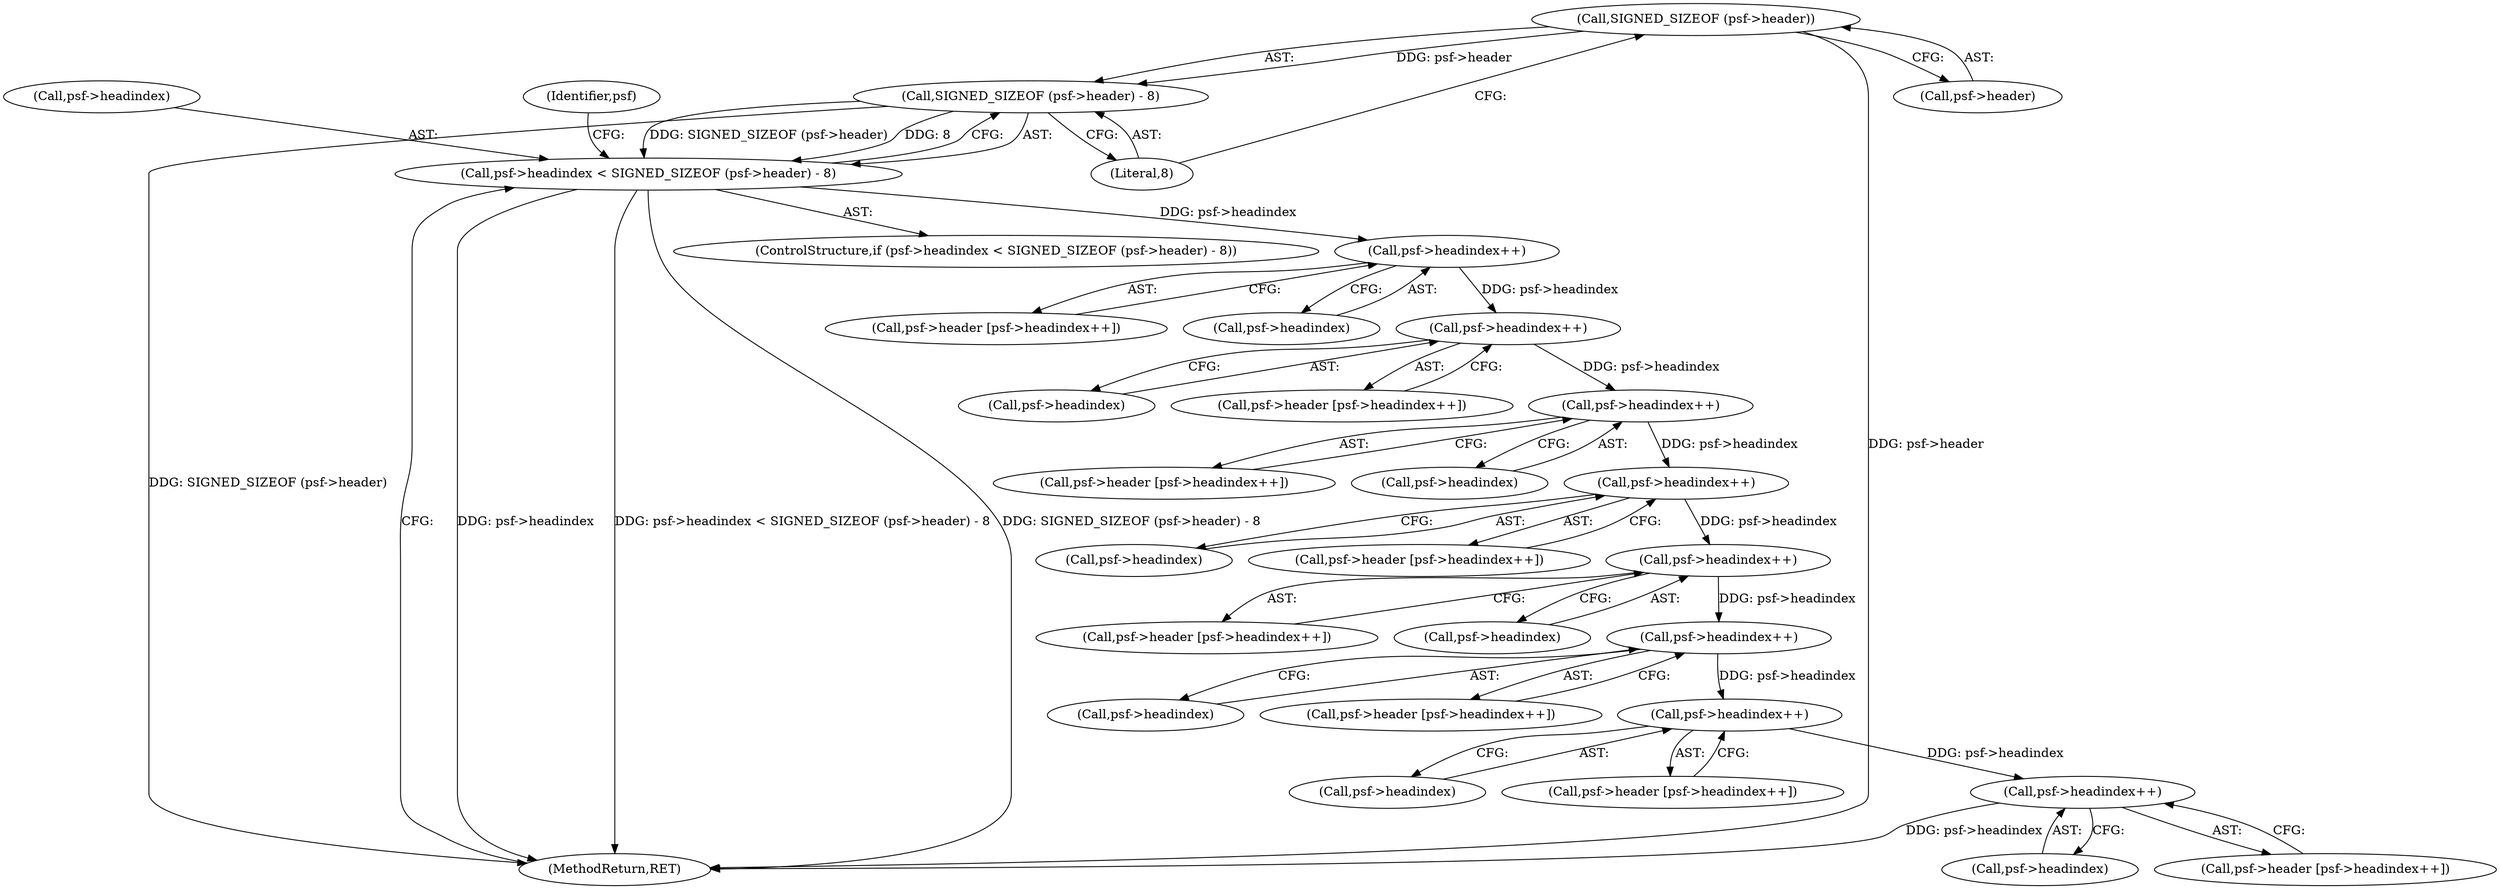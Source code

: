 digraph "1_libsndfile_708e996c87c5fae77b104ccfeb8f6db784c32074_1@pointer" {
"1000111" [label="(Call,SIGNED_SIZEOF (psf->header))"];
"1000110" [label="(Call,SIGNED_SIZEOF (psf->header) - 8)"];
"1000106" [label="(Call,psf->headindex < SIGNED_SIZEOF (psf->header) - 8)"];
"1000122" [label="(Call,psf->headindex++)"];
"1000132" [label="(Call,psf->headindex++)"];
"1000142" [label="(Call,psf->headindex++)"];
"1000152" [label="(Call,psf->headindex++)"];
"1000162" [label="(Call,psf->headindex++)"];
"1000174" [label="(Call,psf->headindex++)"];
"1000186" [label="(Call,psf->headindex++)"];
"1000198" [label="(Call,psf->headindex++)"];
"1000138" [label="(Call,psf->header [psf->headindex++])"];
"1000153" [label="(Call,psf->headindex)"];
"1000110" [label="(Call,SIGNED_SIZEOF (psf->header) - 8)"];
"1000187" [label="(Call,psf->headindex)"];
"1000148" [label="(Call,psf->header [psf->headindex++])"];
"1000107" [label="(Call,psf->headindex)"];
"1000158" [label="(Call,psf->header [psf->headindex++])"];
"1000132" [label="(Call,psf->headindex++)"];
"1000112" [label="(Call,psf->header)"];
"1000106" [label="(Call,psf->headindex < SIGNED_SIZEOF (psf->header) - 8)"];
"1000105" [label="(ControlStructure,if (psf->headindex < SIGNED_SIZEOF (psf->header) - 8))"];
"1000115" [label="(Literal,8)"];
"1000162" [label="(Call,psf->headindex++)"];
"1000122" [label="(Call,psf->headindex++)"];
"1000175" [label="(Call,psf->headindex)"];
"1000194" [label="(Call,psf->header [psf->headindex++])"];
"1000198" [label="(Call,psf->headindex++)"];
"1000118" [label="(Call,psf->header [psf->headindex++])"];
"1000199" [label="(Call,psf->headindex)"];
"1000111" [label="(Call,SIGNED_SIZEOF (psf->header))"];
"1000174" [label="(Call,psf->headindex++)"];
"1000133" [label="(Call,psf->headindex)"];
"1000120" [label="(Identifier,psf)"];
"1000142" [label="(Call,psf->headindex++)"];
"1000163" [label="(Call,psf->headindex)"];
"1000182" [label="(Call,psf->header [psf->headindex++])"];
"1000203" [label="(MethodReturn,RET)"];
"1000123" [label="(Call,psf->headindex)"];
"1000152" [label="(Call,psf->headindex++)"];
"1000143" [label="(Call,psf->headindex)"];
"1000170" [label="(Call,psf->header [psf->headindex++])"];
"1000186" [label="(Call,psf->headindex++)"];
"1000128" [label="(Call,psf->header [psf->headindex++])"];
"1000111" -> "1000110"  [label="AST: "];
"1000111" -> "1000112"  [label="CFG: "];
"1000112" -> "1000111"  [label="AST: "];
"1000115" -> "1000111"  [label="CFG: "];
"1000111" -> "1000203"  [label="DDG: psf->header"];
"1000111" -> "1000110"  [label="DDG: psf->header"];
"1000110" -> "1000106"  [label="AST: "];
"1000110" -> "1000115"  [label="CFG: "];
"1000115" -> "1000110"  [label="AST: "];
"1000106" -> "1000110"  [label="CFG: "];
"1000110" -> "1000203"  [label="DDG: SIGNED_SIZEOF (psf->header)"];
"1000110" -> "1000106"  [label="DDG: SIGNED_SIZEOF (psf->header)"];
"1000110" -> "1000106"  [label="DDG: 8"];
"1000106" -> "1000105"  [label="AST: "];
"1000107" -> "1000106"  [label="AST: "];
"1000120" -> "1000106"  [label="CFG: "];
"1000203" -> "1000106"  [label="CFG: "];
"1000106" -> "1000203"  [label="DDG: psf->headindex"];
"1000106" -> "1000203"  [label="DDG: psf->headindex < SIGNED_SIZEOF (psf->header) - 8"];
"1000106" -> "1000203"  [label="DDG: SIGNED_SIZEOF (psf->header) - 8"];
"1000106" -> "1000122"  [label="DDG: psf->headindex"];
"1000122" -> "1000118"  [label="AST: "];
"1000122" -> "1000123"  [label="CFG: "];
"1000123" -> "1000122"  [label="AST: "];
"1000118" -> "1000122"  [label="CFG: "];
"1000122" -> "1000132"  [label="DDG: psf->headindex"];
"1000132" -> "1000128"  [label="AST: "];
"1000132" -> "1000133"  [label="CFG: "];
"1000133" -> "1000132"  [label="AST: "];
"1000128" -> "1000132"  [label="CFG: "];
"1000132" -> "1000142"  [label="DDG: psf->headindex"];
"1000142" -> "1000138"  [label="AST: "];
"1000142" -> "1000143"  [label="CFG: "];
"1000143" -> "1000142"  [label="AST: "];
"1000138" -> "1000142"  [label="CFG: "];
"1000142" -> "1000152"  [label="DDG: psf->headindex"];
"1000152" -> "1000148"  [label="AST: "];
"1000152" -> "1000153"  [label="CFG: "];
"1000153" -> "1000152"  [label="AST: "];
"1000148" -> "1000152"  [label="CFG: "];
"1000152" -> "1000162"  [label="DDG: psf->headindex"];
"1000162" -> "1000158"  [label="AST: "];
"1000162" -> "1000163"  [label="CFG: "];
"1000163" -> "1000162"  [label="AST: "];
"1000158" -> "1000162"  [label="CFG: "];
"1000162" -> "1000174"  [label="DDG: psf->headindex"];
"1000174" -> "1000170"  [label="AST: "];
"1000174" -> "1000175"  [label="CFG: "];
"1000175" -> "1000174"  [label="AST: "];
"1000170" -> "1000174"  [label="CFG: "];
"1000174" -> "1000186"  [label="DDG: psf->headindex"];
"1000186" -> "1000182"  [label="AST: "];
"1000186" -> "1000187"  [label="CFG: "];
"1000187" -> "1000186"  [label="AST: "];
"1000182" -> "1000186"  [label="CFG: "];
"1000186" -> "1000198"  [label="DDG: psf->headindex"];
"1000198" -> "1000194"  [label="AST: "];
"1000198" -> "1000199"  [label="CFG: "];
"1000199" -> "1000198"  [label="AST: "];
"1000194" -> "1000198"  [label="CFG: "];
"1000198" -> "1000203"  [label="DDG: psf->headindex"];
}
